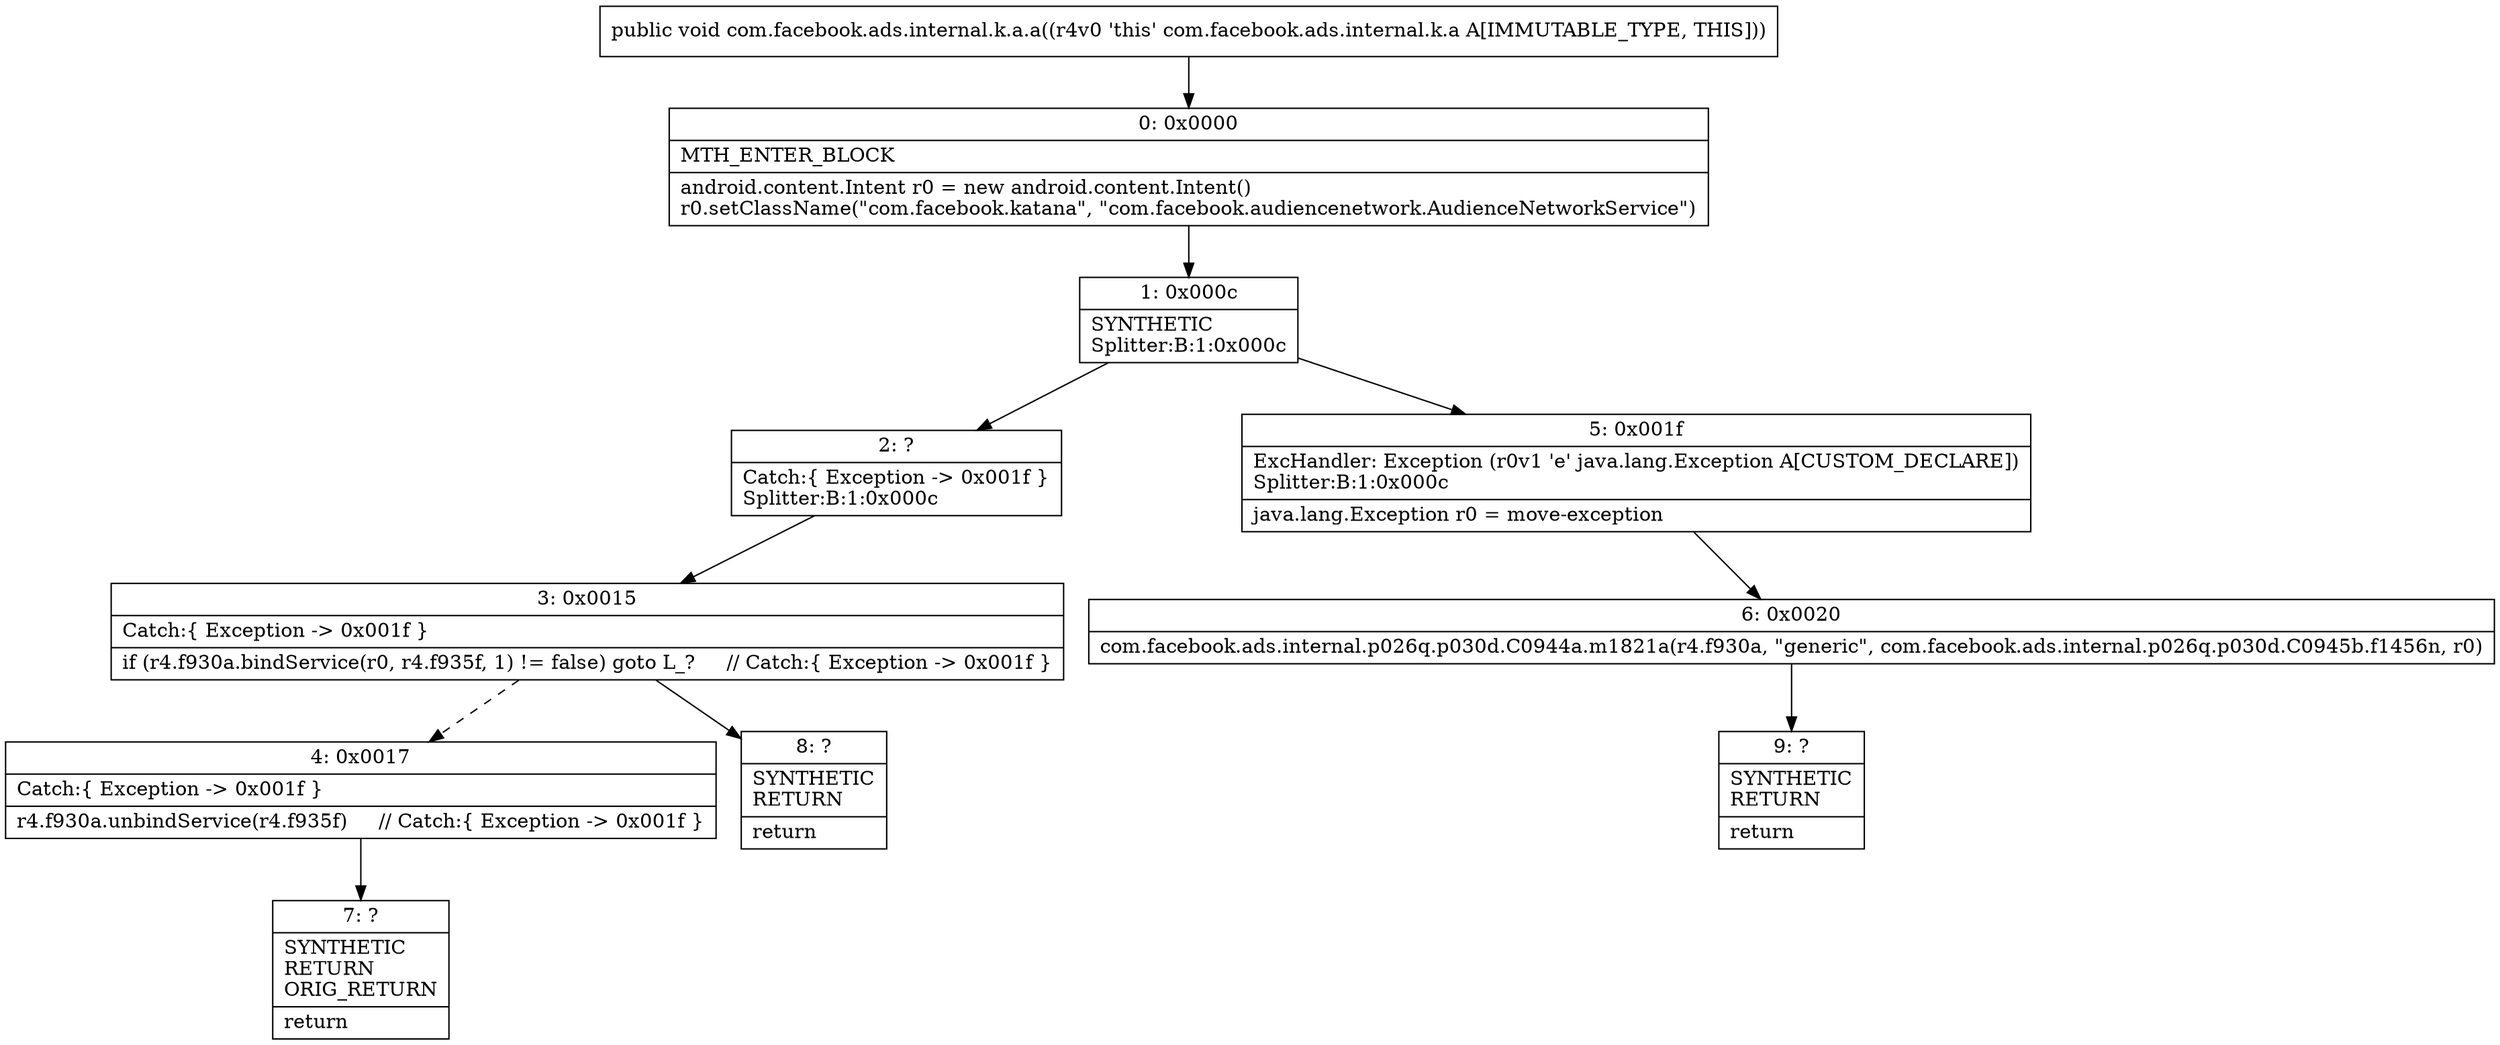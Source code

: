 digraph "CFG forcom.facebook.ads.internal.k.a.a()V" {
Node_0 [shape=record,label="{0\:\ 0x0000|MTH_ENTER_BLOCK\l|android.content.Intent r0 = new android.content.Intent()\lr0.setClassName(\"com.facebook.katana\", \"com.facebook.audiencenetwork.AudienceNetworkService\")\l}"];
Node_1 [shape=record,label="{1\:\ 0x000c|SYNTHETIC\lSplitter:B:1:0x000c\l}"];
Node_2 [shape=record,label="{2\:\ ?|Catch:\{ Exception \-\> 0x001f \}\lSplitter:B:1:0x000c\l}"];
Node_3 [shape=record,label="{3\:\ 0x0015|Catch:\{ Exception \-\> 0x001f \}\l|if (r4.f930a.bindService(r0, r4.f935f, 1) != false) goto L_?     \/\/ Catch:\{ Exception \-\> 0x001f \}\l}"];
Node_4 [shape=record,label="{4\:\ 0x0017|Catch:\{ Exception \-\> 0x001f \}\l|r4.f930a.unbindService(r4.f935f)     \/\/ Catch:\{ Exception \-\> 0x001f \}\l}"];
Node_5 [shape=record,label="{5\:\ 0x001f|ExcHandler: Exception (r0v1 'e' java.lang.Exception A[CUSTOM_DECLARE])\lSplitter:B:1:0x000c\l|java.lang.Exception r0 = move\-exception\l}"];
Node_6 [shape=record,label="{6\:\ 0x0020|com.facebook.ads.internal.p026q.p030d.C0944a.m1821a(r4.f930a, \"generic\", com.facebook.ads.internal.p026q.p030d.C0945b.f1456n, r0)\l}"];
Node_7 [shape=record,label="{7\:\ ?|SYNTHETIC\lRETURN\lORIG_RETURN\l|return\l}"];
Node_8 [shape=record,label="{8\:\ ?|SYNTHETIC\lRETURN\l|return\l}"];
Node_9 [shape=record,label="{9\:\ ?|SYNTHETIC\lRETURN\l|return\l}"];
MethodNode[shape=record,label="{public void com.facebook.ads.internal.k.a.a((r4v0 'this' com.facebook.ads.internal.k.a A[IMMUTABLE_TYPE, THIS])) }"];
MethodNode -> Node_0;
Node_0 -> Node_1;
Node_1 -> Node_2;
Node_1 -> Node_5;
Node_2 -> Node_3;
Node_3 -> Node_4[style=dashed];
Node_3 -> Node_8;
Node_4 -> Node_7;
Node_5 -> Node_6;
Node_6 -> Node_9;
}


